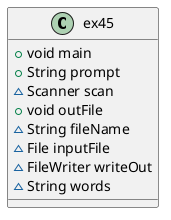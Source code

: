 @startuml
'https://plantuml.com/class-diagram

class ex45 {
    +void main
    +String prompt
    ~Scanner scan
    +void outFile
    ~String fileName
    ~File inputFile
    ~FileWriter writeOut
    ~String words

}


@enduml